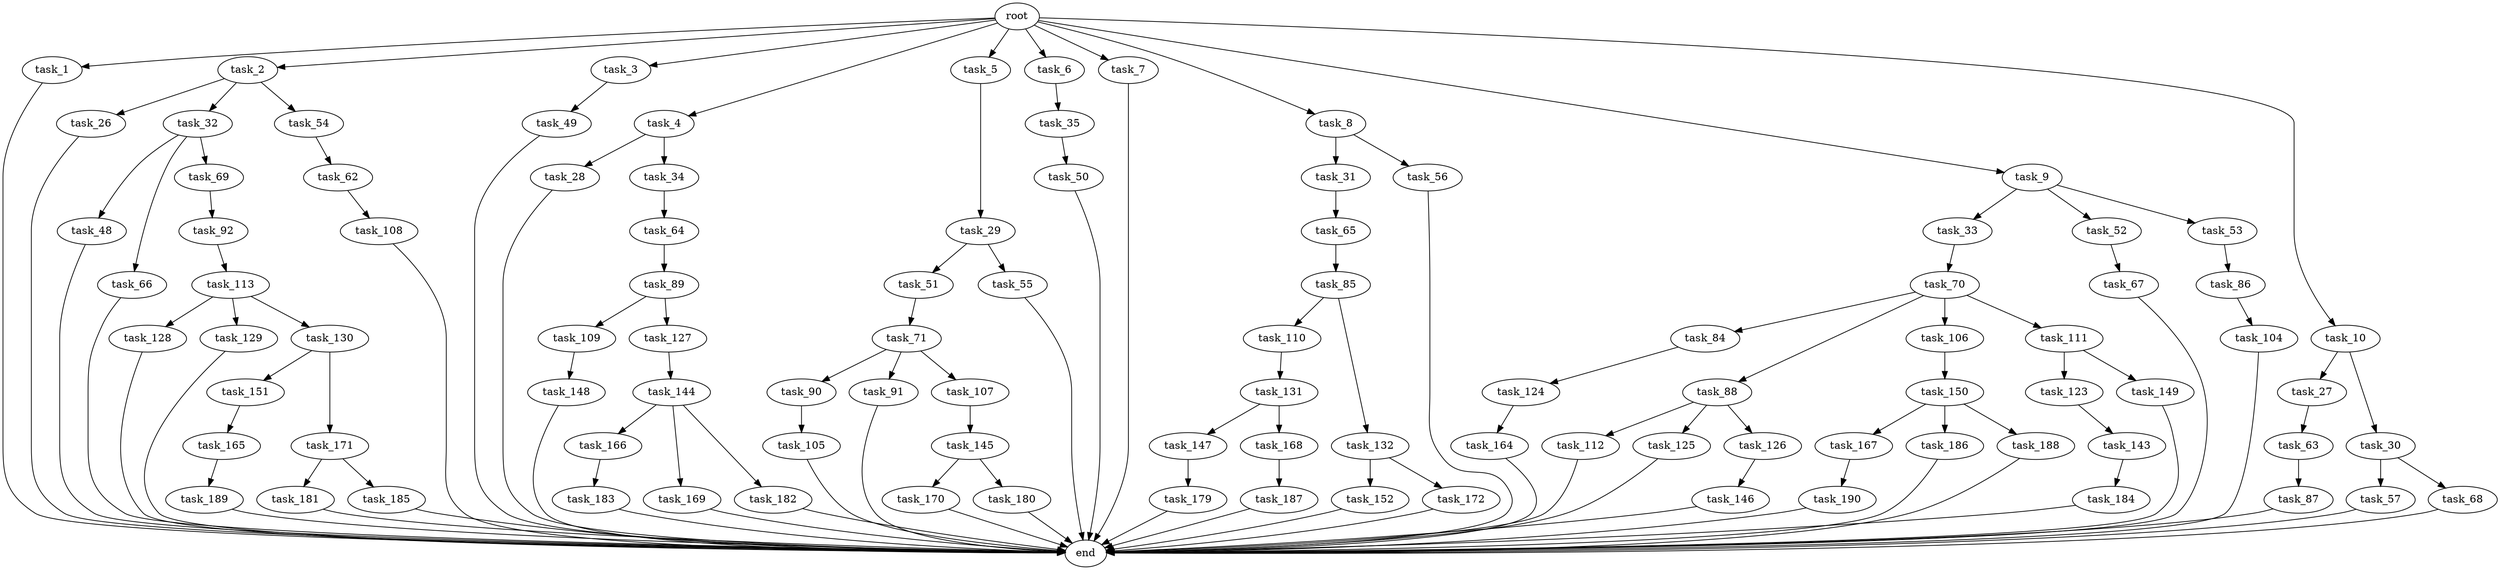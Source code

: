 digraph G {
  root [size="0.000000"];
  task_1 [size="1.024000"];
  task_2 [size="1.024000"];
  task_3 [size="1.024000"];
  task_4 [size="1.024000"];
  task_5 [size="1.024000"];
  task_6 [size="1.024000"];
  task_7 [size="1.024000"];
  task_8 [size="1.024000"];
  task_9 [size="1.024000"];
  task_10 [size="1.024000"];
  task_26 [size="695784701.952000"];
  task_27 [size="549755813.888000"];
  task_28 [size="549755813.888000"];
  task_29 [size="695784701.952000"];
  task_30 [size="549755813.888000"];
  task_31 [size="214748364.800000"];
  task_32 [size="695784701.952000"];
  task_33 [size="77309411.328000"];
  task_34 [size="549755813.888000"];
  task_35 [size="309237645.312000"];
  task_48 [size="309237645.312000"];
  task_49 [size="309237645.312000"];
  task_50 [size="420906795.008000"];
  task_51 [size="695784701.952000"];
  task_52 [size="77309411.328000"];
  task_53 [size="77309411.328000"];
  task_54 [size="695784701.952000"];
  task_55 [size="695784701.952000"];
  task_56 [size="214748364.800000"];
  task_57 [size="214748364.800000"];
  task_62 [size="858993459.200000"];
  task_63 [size="309237645.312000"];
  task_64 [size="214748364.800000"];
  task_65 [size="309237645.312000"];
  task_66 [size="309237645.312000"];
  task_67 [size="309237645.312000"];
  task_68 [size="214748364.800000"];
  task_69 [size="309237645.312000"];
  task_70 [size="309237645.312000"];
  task_71 [size="214748364.800000"];
  task_84 [size="34359738.368000"];
  task_85 [size="34359738.368000"];
  task_86 [size="137438953.472000"];
  task_87 [size="137438953.472000"];
  task_88 [size="34359738.368000"];
  task_89 [size="695784701.952000"];
  task_90 [size="695784701.952000"];
  task_91 [size="695784701.952000"];
  task_92 [size="420906795.008000"];
  task_104 [size="34359738.368000"];
  task_105 [size="77309411.328000"];
  task_106 [size="34359738.368000"];
  task_107 [size="695784701.952000"];
  task_108 [size="77309411.328000"];
  task_109 [size="34359738.368000"];
  task_110 [size="214748364.800000"];
  task_111 [size="34359738.368000"];
  task_112 [size="34359738.368000"];
  task_113 [size="695784701.952000"];
  task_123 [size="77309411.328000"];
  task_124 [size="549755813.888000"];
  task_125 [size="34359738.368000"];
  task_126 [size="34359738.368000"];
  task_127 [size="34359738.368000"];
  task_128 [size="858993459.200000"];
  task_129 [size="858993459.200000"];
  task_130 [size="858993459.200000"];
  task_131 [size="420906795.008000"];
  task_132 [size="214748364.800000"];
  task_143 [size="858993459.200000"];
  task_144 [size="549755813.888000"];
  task_145 [size="420906795.008000"];
  task_146 [size="34359738.368000"];
  task_147 [size="214748364.800000"];
  task_148 [size="77309411.328000"];
  task_149 [size="77309411.328000"];
  task_150 [size="420906795.008000"];
  task_151 [size="858993459.200000"];
  task_152 [size="695784701.952000"];
  task_164 [size="695784701.952000"];
  task_165 [size="214748364.800000"];
  task_166 [size="858993459.200000"];
  task_167 [size="34359738.368000"];
  task_168 [size="214748364.800000"];
  task_169 [size="858993459.200000"];
  task_170 [size="34359738.368000"];
  task_171 [size="858993459.200000"];
  task_172 [size="695784701.952000"];
  task_179 [size="309237645.312000"];
  task_180 [size="34359738.368000"];
  task_181 [size="549755813.888000"];
  task_182 [size="858993459.200000"];
  task_183 [size="34359738.368000"];
  task_184 [size="34359738.368000"];
  task_185 [size="549755813.888000"];
  task_186 [size="34359738.368000"];
  task_187 [size="695784701.952000"];
  task_188 [size="34359738.368000"];
  task_189 [size="549755813.888000"];
  task_190 [size="858993459.200000"];
  end [size="0.000000"];

  root -> task_1 [size="1.000000"];
  root -> task_2 [size="1.000000"];
  root -> task_3 [size="1.000000"];
  root -> task_4 [size="1.000000"];
  root -> task_5 [size="1.000000"];
  root -> task_6 [size="1.000000"];
  root -> task_7 [size="1.000000"];
  root -> task_8 [size="1.000000"];
  root -> task_9 [size="1.000000"];
  root -> task_10 [size="1.000000"];
  task_1 -> end [size="1.000000"];
  task_2 -> task_26 [size="679477248.000000"];
  task_2 -> task_32 [size="679477248.000000"];
  task_2 -> task_54 [size="679477248.000000"];
  task_3 -> task_49 [size="301989888.000000"];
  task_4 -> task_28 [size="536870912.000000"];
  task_4 -> task_34 [size="536870912.000000"];
  task_5 -> task_29 [size="679477248.000000"];
  task_6 -> task_35 [size="301989888.000000"];
  task_7 -> end [size="1.000000"];
  task_8 -> task_31 [size="209715200.000000"];
  task_8 -> task_56 [size="209715200.000000"];
  task_9 -> task_33 [size="75497472.000000"];
  task_9 -> task_52 [size="75497472.000000"];
  task_9 -> task_53 [size="75497472.000000"];
  task_10 -> task_27 [size="536870912.000000"];
  task_10 -> task_30 [size="536870912.000000"];
  task_26 -> end [size="1.000000"];
  task_27 -> task_63 [size="301989888.000000"];
  task_28 -> end [size="1.000000"];
  task_29 -> task_51 [size="679477248.000000"];
  task_29 -> task_55 [size="679477248.000000"];
  task_30 -> task_57 [size="209715200.000000"];
  task_30 -> task_68 [size="209715200.000000"];
  task_31 -> task_65 [size="301989888.000000"];
  task_32 -> task_48 [size="301989888.000000"];
  task_32 -> task_66 [size="301989888.000000"];
  task_32 -> task_69 [size="301989888.000000"];
  task_33 -> task_70 [size="301989888.000000"];
  task_34 -> task_64 [size="209715200.000000"];
  task_35 -> task_50 [size="411041792.000000"];
  task_48 -> end [size="1.000000"];
  task_49 -> end [size="1.000000"];
  task_50 -> end [size="1.000000"];
  task_51 -> task_71 [size="209715200.000000"];
  task_52 -> task_67 [size="301989888.000000"];
  task_53 -> task_86 [size="134217728.000000"];
  task_54 -> task_62 [size="838860800.000000"];
  task_55 -> end [size="1.000000"];
  task_56 -> end [size="1.000000"];
  task_57 -> end [size="1.000000"];
  task_62 -> task_108 [size="75497472.000000"];
  task_63 -> task_87 [size="134217728.000000"];
  task_64 -> task_89 [size="679477248.000000"];
  task_65 -> task_85 [size="33554432.000000"];
  task_66 -> end [size="1.000000"];
  task_67 -> end [size="1.000000"];
  task_68 -> end [size="1.000000"];
  task_69 -> task_92 [size="411041792.000000"];
  task_70 -> task_84 [size="33554432.000000"];
  task_70 -> task_88 [size="33554432.000000"];
  task_70 -> task_106 [size="33554432.000000"];
  task_70 -> task_111 [size="33554432.000000"];
  task_71 -> task_90 [size="679477248.000000"];
  task_71 -> task_91 [size="679477248.000000"];
  task_71 -> task_107 [size="679477248.000000"];
  task_84 -> task_124 [size="536870912.000000"];
  task_85 -> task_110 [size="209715200.000000"];
  task_85 -> task_132 [size="209715200.000000"];
  task_86 -> task_104 [size="33554432.000000"];
  task_87 -> end [size="1.000000"];
  task_88 -> task_112 [size="33554432.000000"];
  task_88 -> task_125 [size="33554432.000000"];
  task_88 -> task_126 [size="33554432.000000"];
  task_89 -> task_109 [size="33554432.000000"];
  task_89 -> task_127 [size="33554432.000000"];
  task_90 -> task_105 [size="75497472.000000"];
  task_91 -> end [size="1.000000"];
  task_92 -> task_113 [size="679477248.000000"];
  task_104 -> end [size="1.000000"];
  task_105 -> end [size="1.000000"];
  task_106 -> task_150 [size="411041792.000000"];
  task_107 -> task_145 [size="411041792.000000"];
  task_108 -> end [size="1.000000"];
  task_109 -> task_148 [size="75497472.000000"];
  task_110 -> task_131 [size="411041792.000000"];
  task_111 -> task_123 [size="75497472.000000"];
  task_111 -> task_149 [size="75497472.000000"];
  task_112 -> end [size="1.000000"];
  task_113 -> task_128 [size="838860800.000000"];
  task_113 -> task_129 [size="838860800.000000"];
  task_113 -> task_130 [size="838860800.000000"];
  task_123 -> task_143 [size="838860800.000000"];
  task_124 -> task_164 [size="679477248.000000"];
  task_125 -> end [size="1.000000"];
  task_126 -> task_146 [size="33554432.000000"];
  task_127 -> task_144 [size="536870912.000000"];
  task_128 -> end [size="1.000000"];
  task_129 -> end [size="1.000000"];
  task_130 -> task_151 [size="838860800.000000"];
  task_130 -> task_171 [size="838860800.000000"];
  task_131 -> task_147 [size="209715200.000000"];
  task_131 -> task_168 [size="209715200.000000"];
  task_132 -> task_152 [size="679477248.000000"];
  task_132 -> task_172 [size="679477248.000000"];
  task_143 -> task_184 [size="33554432.000000"];
  task_144 -> task_166 [size="838860800.000000"];
  task_144 -> task_169 [size="838860800.000000"];
  task_144 -> task_182 [size="838860800.000000"];
  task_145 -> task_170 [size="33554432.000000"];
  task_145 -> task_180 [size="33554432.000000"];
  task_146 -> end [size="1.000000"];
  task_147 -> task_179 [size="301989888.000000"];
  task_148 -> end [size="1.000000"];
  task_149 -> end [size="1.000000"];
  task_150 -> task_167 [size="33554432.000000"];
  task_150 -> task_186 [size="33554432.000000"];
  task_150 -> task_188 [size="33554432.000000"];
  task_151 -> task_165 [size="209715200.000000"];
  task_152 -> end [size="1.000000"];
  task_164 -> end [size="1.000000"];
  task_165 -> task_189 [size="536870912.000000"];
  task_166 -> task_183 [size="33554432.000000"];
  task_167 -> task_190 [size="838860800.000000"];
  task_168 -> task_187 [size="679477248.000000"];
  task_169 -> end [size="1.000000"];
  task_170 -> end [size="1.000000"];
  task_171 -> task_181 [size="536870912.000000"];
  task_171 -> task_185 [size="536870912.000000"];
  task_172 -> end [size="1.000000"];
  task_179 -> end [size="1.000000"];
  task_180 -> end [size="1.000000"];
  task_181 -> end [size="1.000000"];
  task_182 -> end [size="1.000000"];
  task_183 -> end [size="1.000000"];
  task_184 -> end [size="1.000000"];
  task_185 -> end [size="1.000000"];
  task_186 -> end [size="1.000000"];
  task_187 -> end [size="1.000000"];
  task_188 -> end [size="1.000000"];
  task_189 -> end [size="1.000000"];
  task_190 -> end [size="1.000000"];
}
